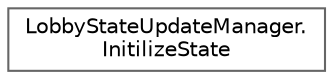 digraph "クラス階層図"
{
 // LATEX_PDF_SIZE
  bgcolor="transparent";
  edge [fontname=Helvetica,fontsize=10,labelfontname=Helvetica,labelfontsize=10];
  node [fontname=Helvetica,fontsize=10,shape=box,height=0.2,width=0.4];
  rankdir="LR";
  Node0 [id="Node000000",label="LobbyStateUpdateManager.\lInitilizeState",height=0.2,width=0.4,color="grey40", fillcolor="white", style="filled",URL="$class_lobby_state_update_manager_1_1_initilize_state.html",tooltip=" "];
}
